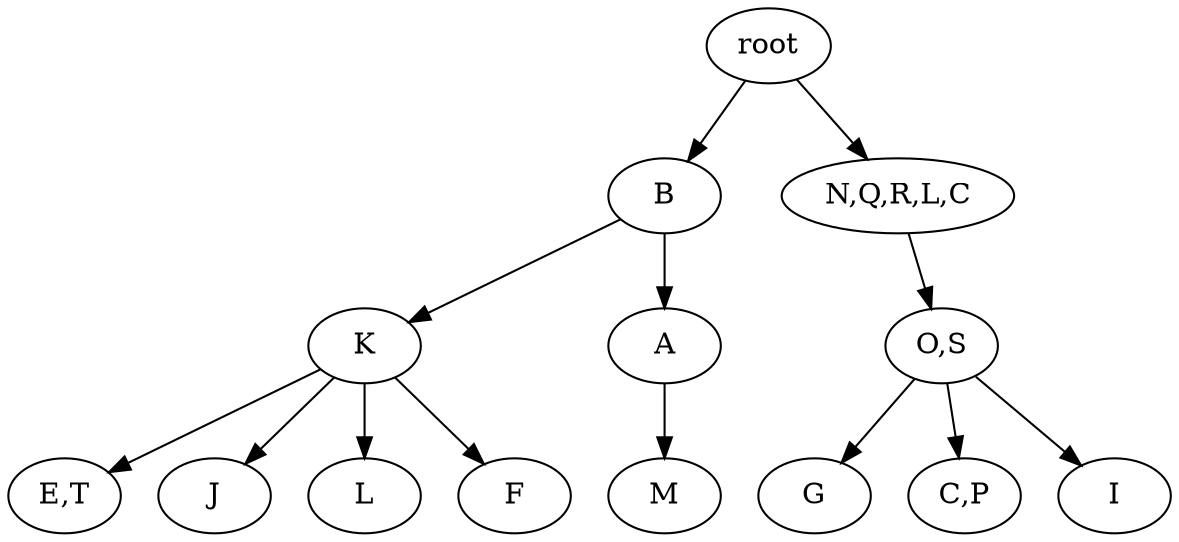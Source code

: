 strict digraph G {
	graph [name=G];
	0	 [label=root];
	1	 [label=B];
	0 -> 1;
	2	 [label="N,Q,R,L,C"];
	0 -> 2;
	3	 [label=K];
	1 -> 3;
	4	 [label=A];
	1 -> 4;
	5	 [label="O,S"];
	2 -> 5;
	7	 [label="E,T"];
	3 -> 7;
	8	 [label=J];
	3 -> 8;
	13	 [label=L];
	3 -> 13;
	14	 [label=F];
	3 -> 14;
	9	 [label=M];
	4 -> 9;
	10	 [label=G];
	5 -> 10;
	11	 [label="C,P"];
	5 -> 11;
	12	 [label=I];
	5 -> 12;
}
